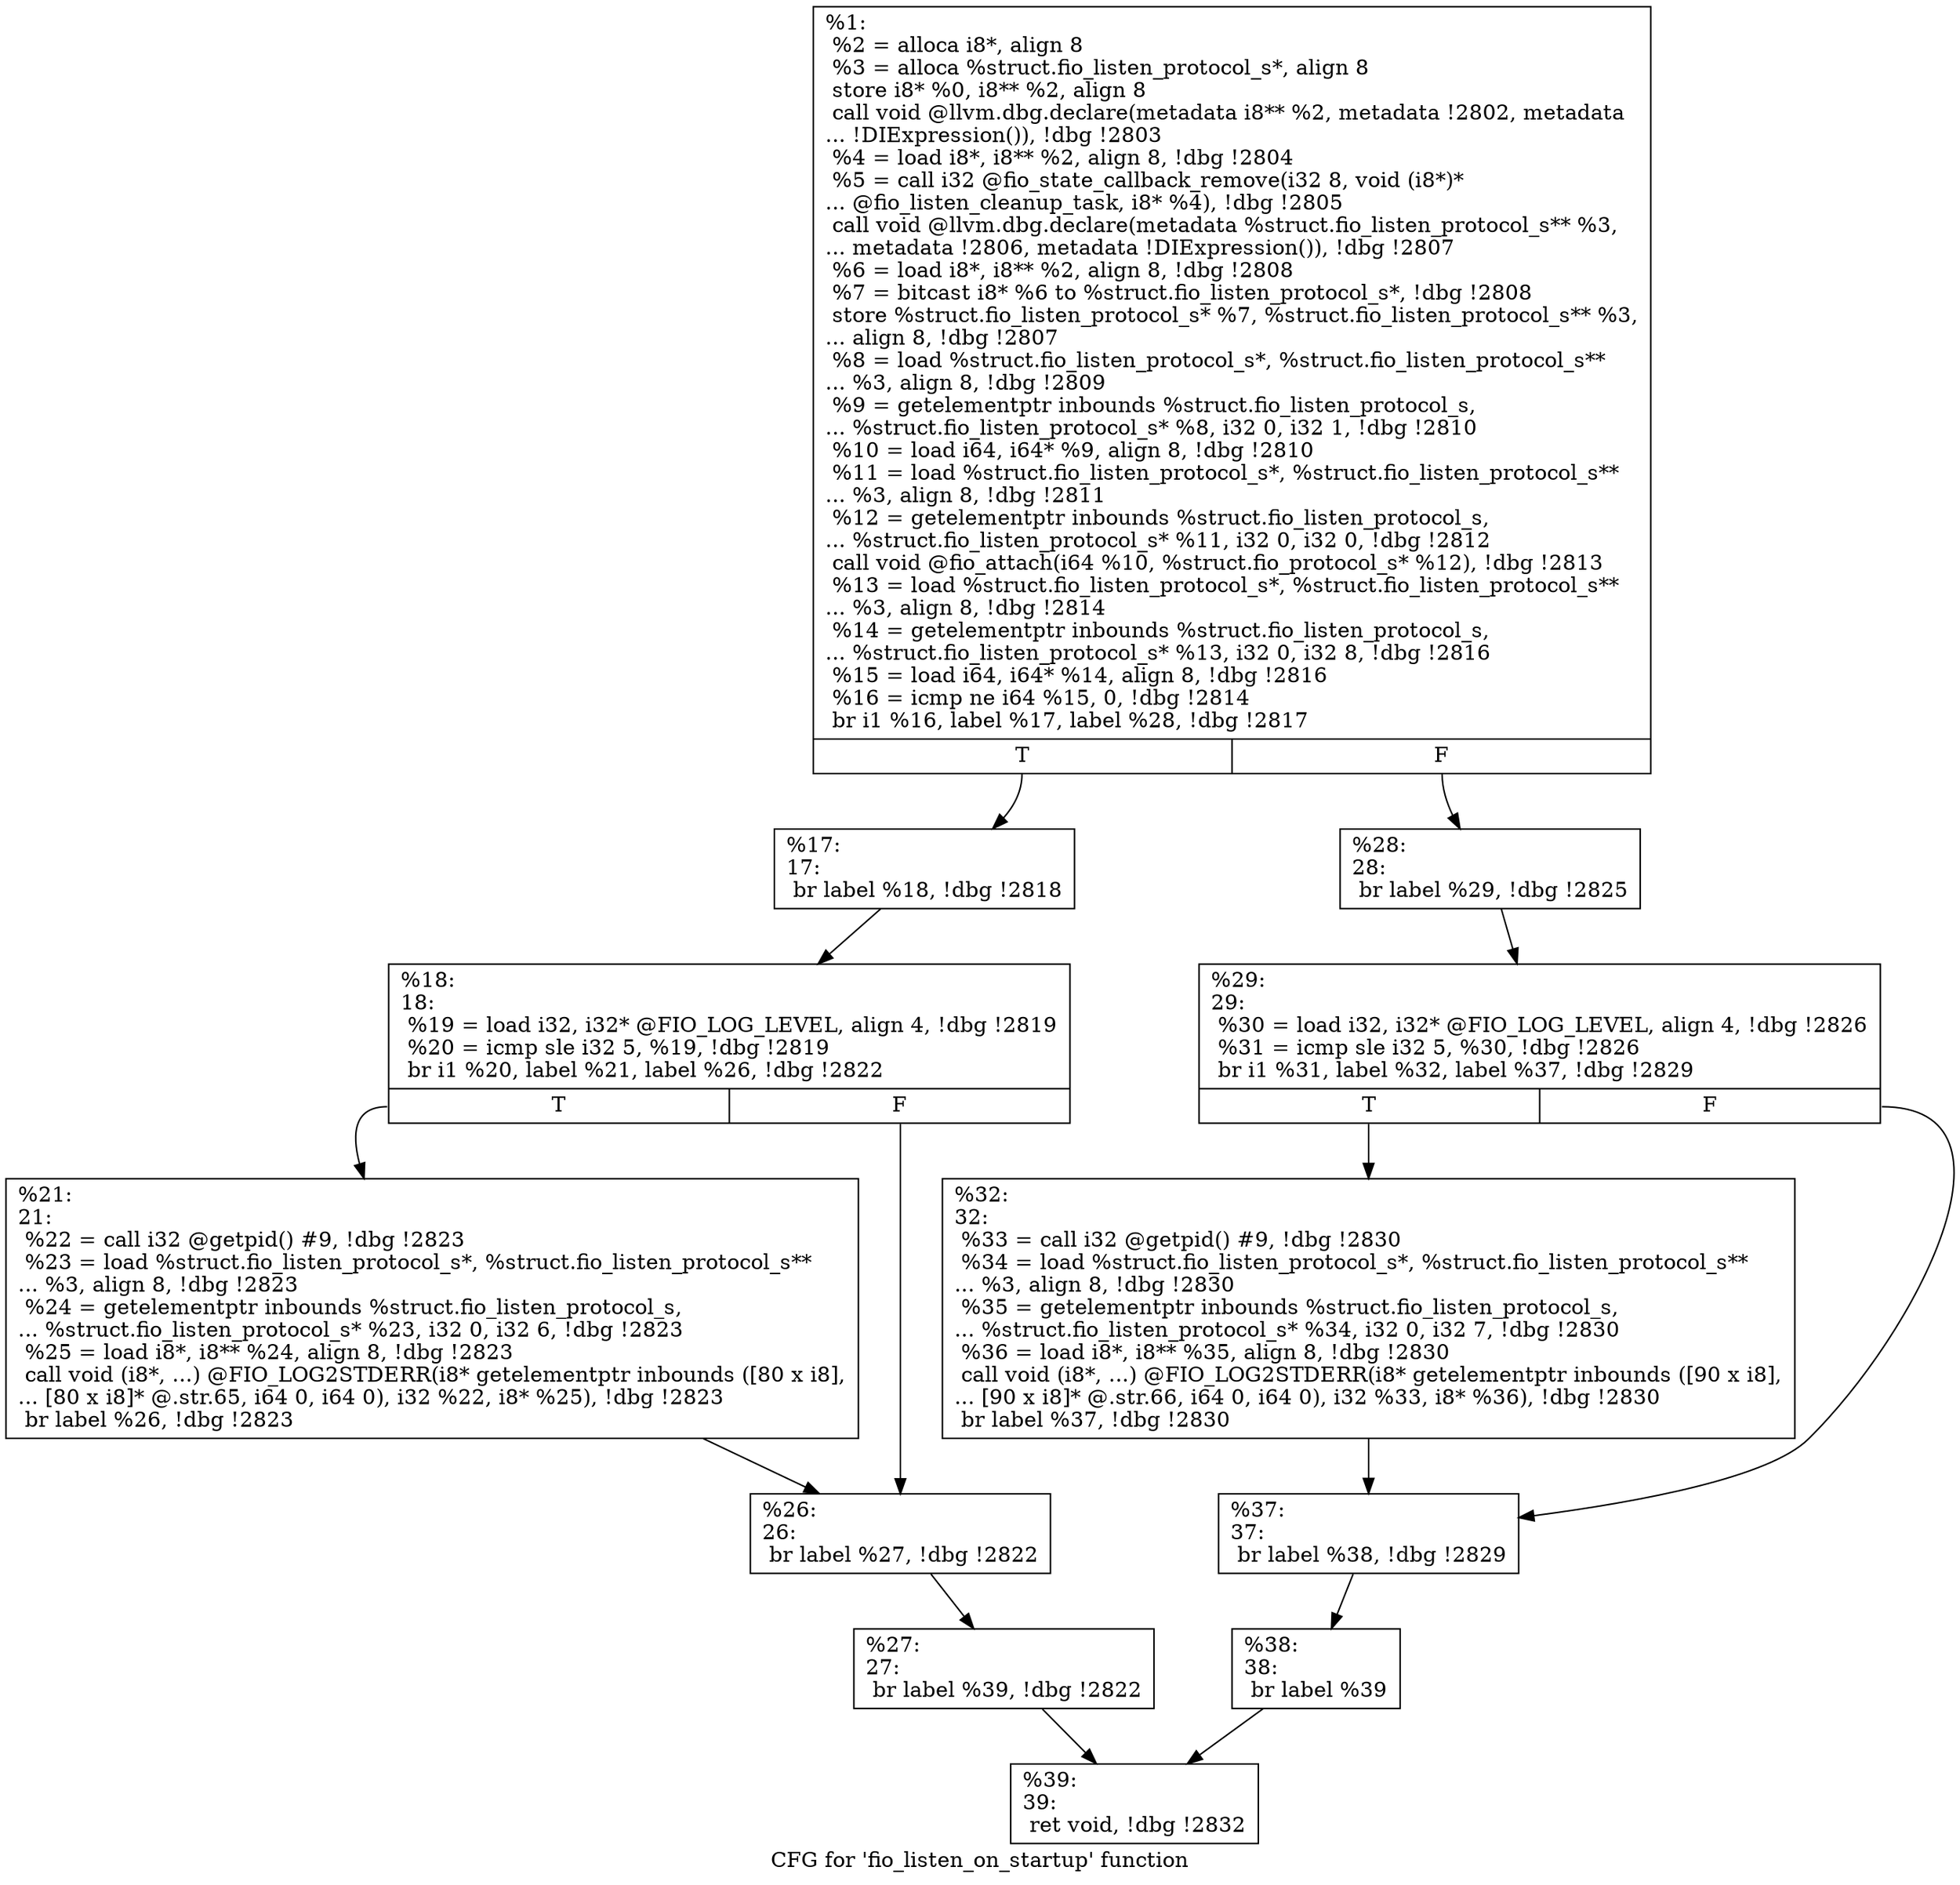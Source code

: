 digraph "CFG for 'fio_listen_on_startup' function" {
	label="CFG for 'fio_listen_on_startup' function";

	Node0x5568517bf2b0 [shape=record,label="{%1:\l  %2 = alloca i8*, align 8\l  %3 = alloca %struct.fio_listen_protocol_s*, align 8\l  store i8* %0, i8** %2, align 8\l  call void @llvm.dbg.declare(metadata i8** %2, metadata !2802, metadata\l... !DIExpression()), !dbg !2803\l  %4 = load i8*, i8** %2, align 8, !dbg !2804\l  %5 = call i32 @fio_state_callback_remove(i32 8, void (i8*)*\l... @fio_listen_cleanup_task, i8* %4), !dbg !2805\l  call void @llvm.dbg.declare(metadata %struct.fio_listen_protocol_s** %3,\l... metadata !2806, metadata !DIExpression()), !dbg !2807\l  %6 = load i8*, i8** %2, align 8, !dbg !2808\l  %7 = bitcast i8* %6 to %struct.fio_listen_protocol_s*, !dbg !2808\l  store %struct.fio_listen_protocol_s* %7, %struct.fio_listen_protocol_s** %3,\l... align 8, !dbg !2807\l  %8 = load %struct.fio_listen_protocol_s*, %struct.fio_listen_protocol_s**\l... %3, align 8, !dbg !2809\l  %9 = getelementptr inbounds %struct.fio_listen_protocol_s,\l... %struct.fio_listen_protocol_s* %8, i32 0, i32 1, !dbg !2810\l  %10 = load i64, i64* %9, align 8, !dbg !2810\l  %11 = load %struct.fio_listen_protocol_s*, %struct.fio_listen_protocol_s**\l... %3, align 8, !dbg !2811\l  %12 = getelementptr inbounds %struct.fio_listen_protocol_s,\l... %struct.fio_listen_protocol_s* %11, i32 0, i32 0, !dbg !2812\l  call void @fio_attach(i64 %10, %struct.fio_protocol_s* %12), !dbg !2813\l  %13 = load %struct.fio_listen_protocol_s*, %struct.fio_listen_protocol_s**\l... %3, align 8, !dbg !2814\l  %14 = getelementptr inbounds %struct.fio_listen_protocol_s,\l... %struct.fio_listen_protocol_s* %13, i32 0, i32 8, !dbg !2816\l  %15 = load i64, i64* %14, align 8, !dbg !2816\l  %16 = icmp ne i64 %15, 0, !dbg !2814\l  br i1 %16, label %17, label %28, !dbg !2817\l|{<s0>T|<s1>F}}"];
	Node0x5568517bf2b0:s0 -> Node0x5568517bfca0;
	Node0x5568517bf2b0:s1 -> Node0x5568517bfe30;
	Node0x5568517bfca0 [shape=record,label="{%17:\l17:                                               \l  br label %18, !dbg !2818\l}"];
	Node0x5568517bfca0 -> Node0x5568517bfcf0;
	Node0x5568517bfcf0 [shape=record,label="{%18:\l18:                                               \l  %19 = load i32, i32* @FIO_LOG_LEVEL, align 4, !dbg !2819\l  %20 = icmp sle i32 5, %19, !dbg !2819\l  br i1 %20, label %21, label %26, !dbg !2822\l|{<s0>T|<s1>F}}"];
	Node0x5568517bfcf0:s0 -> Node0x5568517bfd40;
	Node0x5568517bfcf0:s1 -> Node0x5568517bfd90;
	Node0x5568517bfd40 [shape=record,label="{%21:\l21:                                               \l  %22 = call i32 @getpid() #9, !dbg !2823\l  %23 = load %struct.fio_listen_protocol_s*, %struct.fio_listen_protocol_s**\l... %3, align 8, !dbg !2823\l  %24 = getelementptr inbounds %struct.fio_listen_protocol_s,\l... %struct.fio_listen_protocol_s* %23, i32 0, i32 6, !dbg !2823\l  %25 = load i8*, i8** %24, align 8, !dbg !2823\l  call void (i8*, ...) @FIO_LOG2STDERR(i8* getelementptr inbounds ([80 x i8],\l... [80 x i8]* @.str.65, i64 0, i64 0), i32 %22, i8* %25), !dbg !2823\l  br label %26, !dbg !2823\l}"];
	Node0x5568517bfd40 -> Node0x5568517bfd90;
	Node0x5568517bfd90 [shape=record,label="{%26:\l26:                                               \l  br label %27, !dbg !2822\l}"];
	Node0x5568517bfd90 -> Node0x5568517bfde0;
	Node0x5568517bfde0 [shape=record,label="{%27:\l27:                                               \l  br label %39, !dbg !2822\l}"];
	Node0x5568517bfde0 -> Node0x5568517bffc0;
	Node0x5568517bfe30 [shape=record,label="{%28:\l28:                                               \l  br label %29, !dbg !2825\l}"];
	Node0x5568517bfe30 -> Node0x5568517bfe80;
	Node0x5568517bfe80 [shape=record,label="{%29:\l29:                                               \l  %30 = load i32, i32* @FIO_LOG_LEVEL, align 4, !dbg !2826\l  %31 = icmp sle i32 5, %30, !dbg !2826\l  br i1 %31, label %32, label %37, !dbg !2829\l|{<s0>T|<s1>F}}"];
	Node0x5568517bfe80:s0 -> Node0x5568517bfed0;
	Node0x5568517bfe80:s1 -> Node0x5568517bff20;
	Node0x5568517bfed0 [shape=record,label="{%32:\l32:                                               \l  %33 = call i32 @getpid() #9, !dbg !2830\l  %34 = load %struct.fio_listen_protocol_s*, %struct.fio_listen_protocol_s**\l... %3, align 8, !dbg !2830\l  %35 = getelementptr inbounds %struct.fio_listen_protocol_s,\l... %struct.fio_listen_protocol_s* %34, i32 0, i32 7, !dbg !2830\l  %36 = load i8*, i8** %35, align 8, !dbg !2830\l  call void (i8*, ...) @FIO_LOG2STDERR(i8* getelementptr inbounds ([90 x i8],\l... [90 x i8]* @.str.66, i64 0, i64 0), i32 %33, i8* %36), !dbg !2830\l  br label %37, !dbg !2830\l}"];
	Node0x5568517bfed0 -> Node0x5568517bff20;
	Node0x5568517bff20 [shape=record,label="{%37:\l37:                                               \l  br label %38, !dbg !2829\l}"];
	Node0x5568517bff20 -> Node0x5568517bff70;
	Node0x5568517bff70 [shape=record,label="{%38:\l38:                                               \l  br label %39\l}"];
	Node0x5568517bff70 -> Node0x5568517bffc0;
	Node0x5568517bffc0 [shape=record,label="{%39:\l39:                                               \l  ret void, !dbg !2832\l}"];
}

